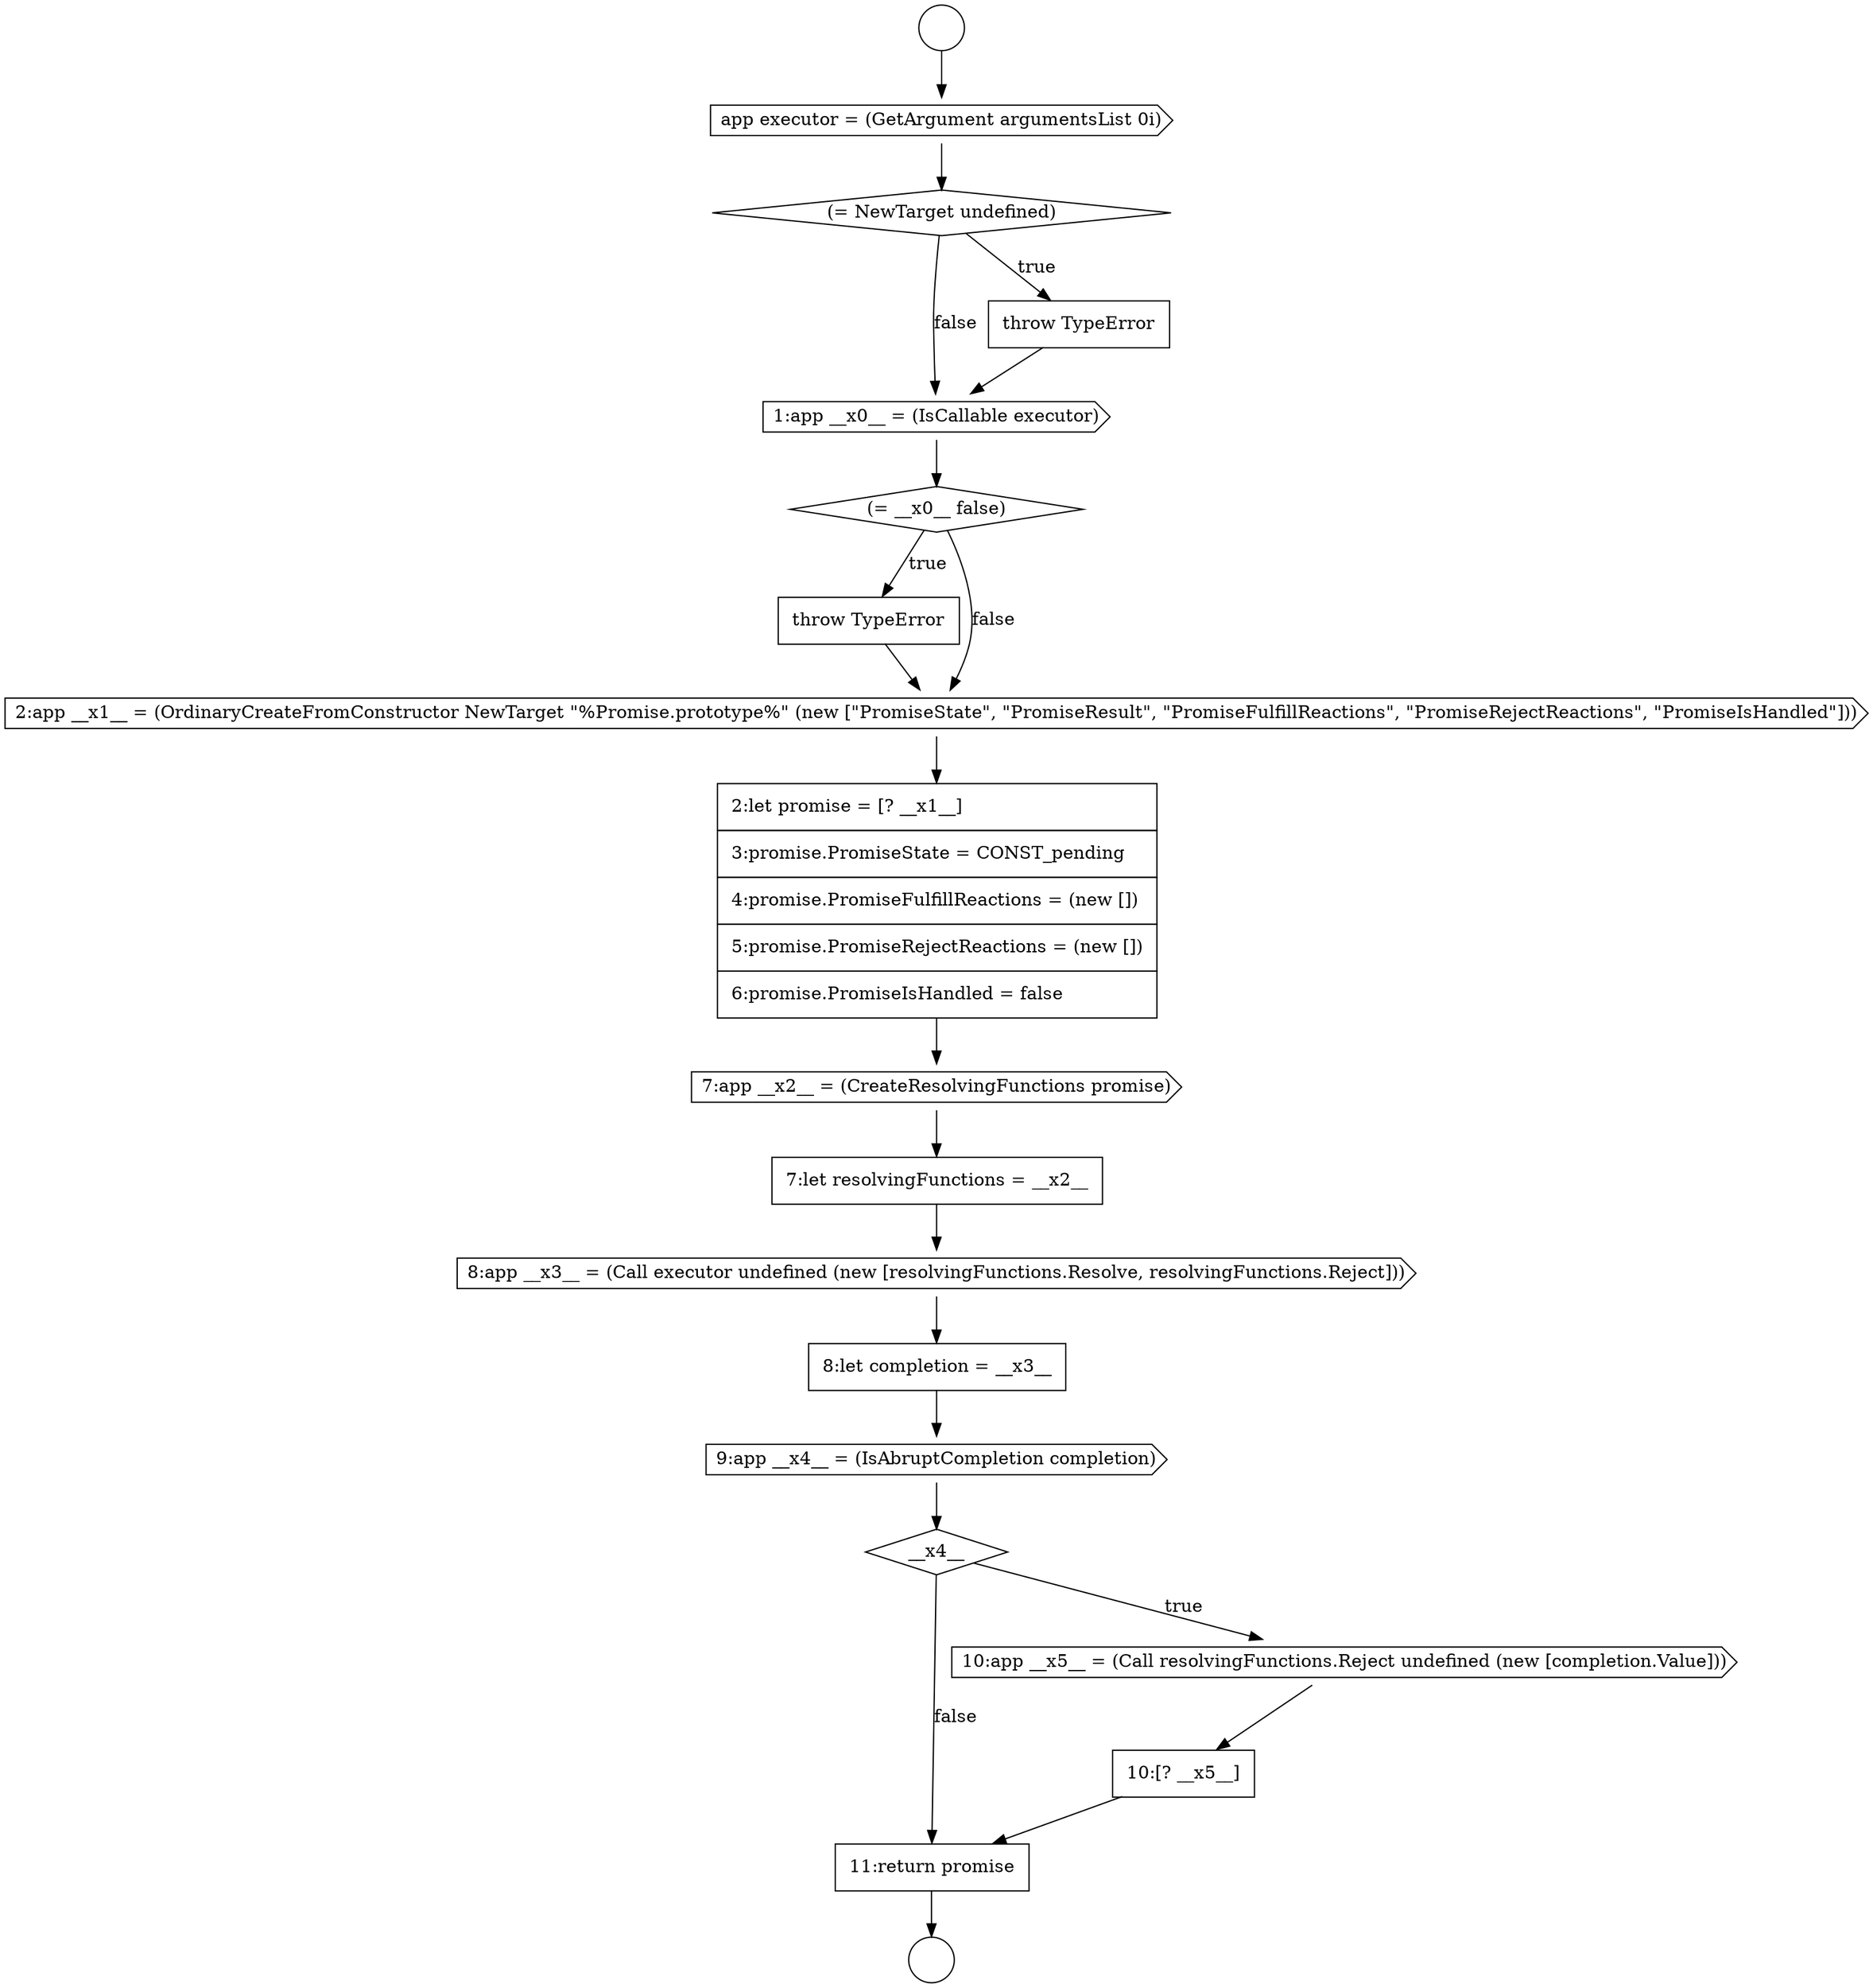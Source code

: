 digraph {
  node18629 [shape=none, margin=0, label=<<font color="black">
    <table border="0" cellborder="1" cellspacing="0" cellpadding="10">
      <tr><td align="left">11:return promise</td></tr>
    </table>
  </font>> color="black" fillcolor="white" style=filled]
  node18614 [shape=diamond, label=<<font color="black">(= NewTarget undefined)</font>> color="black" fillcolor="white" style=filled]
  node18627 [shape=cds, label=<<font color="black">10:app __x5__ = (Call resolvingFunctions.Reject undefined (new [completion.Value]))</font>> color="black" fillcolor="white" style=filled]
  node18613 [shape=cds, label=<<font color="black">app executor = (GetArgument argumentsList 0i)</font>> color="black" fillcolor="white" style=filled]
  node18618 [shape=none, margin=0, label=<<font color="black">
    <table border="0" cellborder="1" cellspacing="0" cellpadding="10">
      <tr><td align="left">throw TypeError</td></tr>
    </table>
  </font>> color="black" fillcolor="white" style=filled]
  node18626 [shape=diamond, label=<<font color="black">__x4__</font>> color="black" fillcolor="white" style=filled]
  node18621 [shape=cds, label=<<font color="black">7:app __x2__ = (CreateResolvingFunctions promise)</font>> color="black" fillcolor="white" style=filled]
  node18616 [shape=cds, label=<<font color="black">1:app __x0__ = (IsCallable executor)</font>> color="black" fillcolor="white" style=filled]
  node18612 [shape=circle label=" " color="black" fillcolor="white" style=filled]
  node18625 [shape=cds, label=<<font color="black">9:app __x4__ = (IsAbruptCompletion completion)</font>> color="black" fillcolor="white" style=filled]
  node18615 [shape=none, margin=0, label=<<font color="black">
    <table border="0" cellborder="1" cellspacing="0" cellpadding="10">
      <tr><td align="left">throw TypeError</td></tr>
    </table>
  </font>> color="black" fillcolor="white" style=filled]
  node18611 [shape=circle label=" " color="black" fillcolor="white" style=filled]
  node18623 [shape=cds, label=<<font color="black">8:app __x3__ = (Call executor undefined (new [resolvingFunctions.Resolve, resolvingFunctions.Reject]))</font>> color="black" fillcolor="white" style=filled]
  node18628 [shape=none, margin=0, label=<<font color="black">
    <table border="0" cellborder="1" cellspacing="0" cellpadding="10">
      <tr><td align="left">10:[? __x5__]</td></tr>
    </table>
  </font>> color="black" fillcolor="white" style=filled]
  node18620 [shape=none, margin=0, label=<<font color="black">
    <table border="0" cellborder="1" cellspacing="0" cellpadding="10">
      <tr><td align="left">2:let promise = [? __x1__]</td></tr>
      <tr><td align="left">3:promise.PromiseState = CONST_pending</td></tr>
      <tr><td align="left">4:promise.PromiseFulfillReactions = (new [])</td></tr>
      <tr><td align="left">5:promise.PromiseRejectReactions = (new [])</td></tr>
      <tr><td align="left">6:promise.PromiseIsHandled = false</td></tr>
    </table>
  </font>> color="black" fillcolor="white" style=filled]
  node18617 [shape=diamond, label=<<font color="black">(= __x0__ false)</font>> color="black" fillcolor="white" style=filled]
  node18624 [shape=none, margin=0, label=<<font color="black">
    <table border="0" cellborder="1" cellspacing="0" cellpadding="10">
      <tr><td align="left">8:let completion = __x3__</td></tr>
    </table>
  </font>> color="black" fillcolor="white" style=filled]
  node18622 [shape=none, margin=0, label=<<font color="black">
    <table border="0" cellborder="1" cellspacing="0" cellpadding="10">
      <tr><td align="left">7:let resolvingFunctions = __x2__</td></tr>
    </table>
  </font>> color="black" fillcolor="white" style=filled]
  node18619 [shape=cds, label=<<font color="black">2:app __x1__ = (OrdinaryCreateFromConstructor NewTarget &quot;%Promise.prototype%&quot; (new [&quot;PromiseState&quot;, &quot;PromiseResult&quot;, &quot;PromiseFulfillReactions&quot;, &quot;PromiseRejectReactions&quot;, &quot;PromiseIsHandled&quot;]))</font>> color="black" fillcolor="white" style=filled]
  node18616 -> node18617 [ color="black"]
  node18628 -> node18629 [ color="black"]
  node18618 -> node18619 [ color="black"]
  node18623 -> node18624 [ color="black"]
  node18613 -> node18614 [ color="black"]
  node18615 -> node18616 [ color="black"]
  node18622 -> node18623 [ color="black"]
  node18621 -> node18622 [ color="black"]
  node18625 -> node18626 [ color="black"]
  node18611 -> node18613 [ color="black"]
  node18614 -> node18615 [label=<<font color="black">true</font>> color="black"]
  node18614 -> node18616 [label=<<font color="black">false</font>> color="black"]
  node18626 -> node18627 [label=<<font color="black">true</font>> color="black"]
  node18626 -> node18629 [label=<<font color="black">false</font>> color="black"]
  node18620 -> node18621 [ color="black"]
  node18629 -> node18612 [ color="black"]
  node18619 -> node18620 [ color="black"]
  node18617 -> node18618 [label=<<font color="black">true</font>> color="black"]
  node18617 -> node18619 [label=<<font color="black">false</font>> color="black"]
  node18627 -> node18628 [ color="black"]
  node18624 -> node18625 [ color="black"]
}
